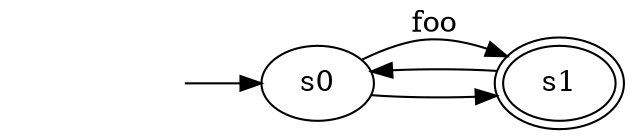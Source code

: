 // File in graphviz .dot format
// Example, create png file using: dot <filename> -Tpng -o out.png
digraph nfa {
rankdir=LR;
s0;
s1 [peripheries=2];
_start_ [style=invis];
_start_ -> s0
s0 -> s1 [label="foo"];
s0 -> s1;
s1 -> s0;
}